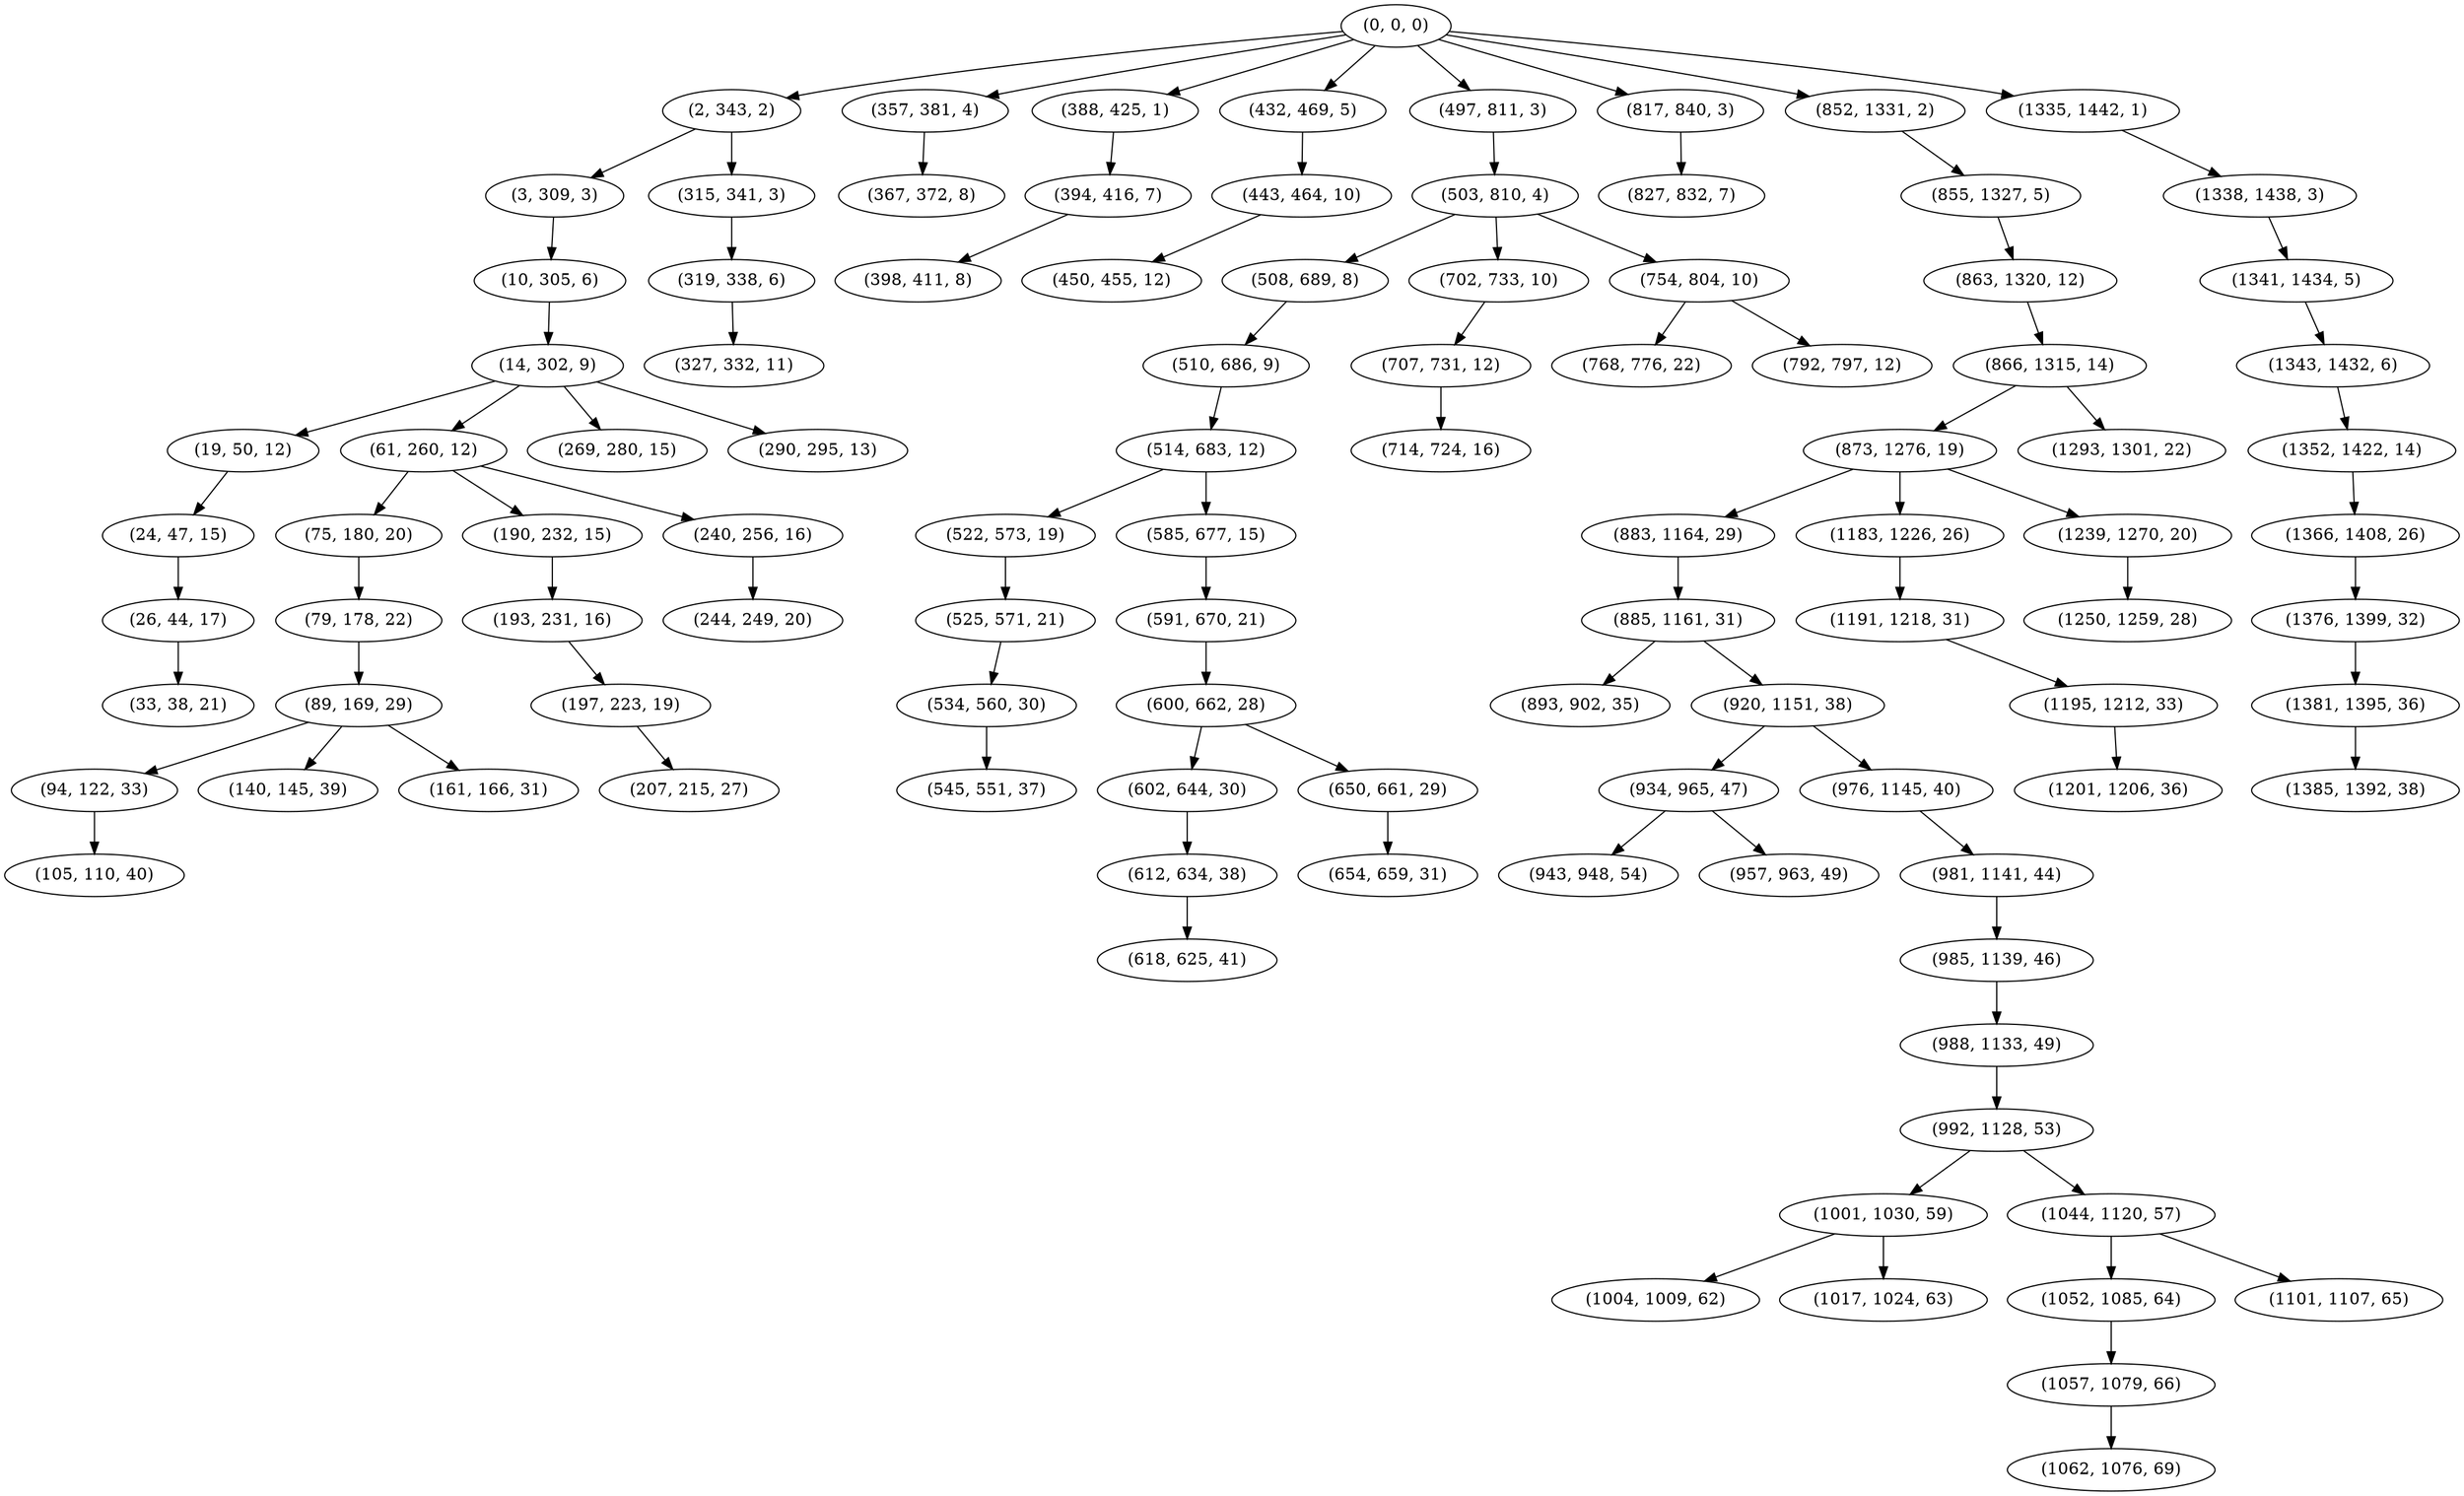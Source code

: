 digraph tree {
    "(0, 0, 0)";
    "(2, 343, 2)";
    "(3, 309, 3)";
    "(10, 305, 6)";
    "(14, 302, 9)";
    "(19, 50, 12)";
    "(24, 47, 15)";
    "(26, 44, 17)";
    "(33, 38, 21)";
    "(61, 260, 12)";
    "(75, 180, 20)";
    "(79, 178, 22)";
    "(89, 169, 29)";
    "(94, 122, 33)";
    "(105, 110, 40)";
    "(140, 145, 39)";
    "(161, 166, 31)";
    "(190, 232, 15)";
    "(193, 231, 16)";
    "(197, 223, 19)";
    "(207, 215, 27)";
    "(240, 256, 16)";
    "(244, 249, 20)";
    "(269, 280, 15)";
    "(290, 295, 13)";
    "(315, 341, 3)";
    "(319, 338, 6)";
    "(327, 332, 11)";
    "(357, 381, 4)";
    "(367, 372, 8)";
    "(388, 425, 1)";
    "(394, 416, 7)";
    "(398, 411, 8)";
    "(432, 469, 5)";
    "(443, 464, 10)";
    "(450, 455, 12)";
    "(497, 811, 3)";
    "(503, 810, 4)";
    "(508, 689, 8)";
    "(510, 686, 9)";
    "(514, 683, 12)";
    "(522, 573, 19)";
    "(525, 571, 21)";
    "(534, 560, 30)";
    "(545, 551, 37)";
    "(585, 677, 15)";
    "(591, 670, 21)";
    "(600, 662, 28)";
    "(602, 644, 30)";
    "(612, 634, 38)";
    "(618, 625, 41)";
    "(650, 661, 29)";
    "(654, 659, 31)";
    "(702, 733, 10)";
    "(707, 731, 12)";
    "(714, 724, 16)";
    "(754, 804, 10)";
    "(768, 776, 22)";
    "(792, 797, 12)";
    "(817, 840, 3)";
    "(827, 832, 7)";
    "(852, 1331, 2)";
    "(855, 1327, 5)";
    "(863, 1320, 12)";
    "(866, 1315, 14)";
    "(873, 1276, 19)";
    "(883, 1164, 29)";
    "(885, 1161, 31)";
    "(893, 902, 35)";
    "(920, 1151, 38)";
    "(934, 965, 47)";
    "(943, 948, 54)";
    "(957, 963, 49)";
    "(976, 1145, 40)";
    "(981, 1141, 44)";
    "(985, 1139, 46)";
    "(988, 1133, 49)";
    "(992, 1128, 53)";
    "(1001, 1030, 59)";
    "(1004, 1009, 62)";
    "(1017, 1024, 63)";
    "(1044, 1120, 57)";
    "(1052, 1085, 64)";
    "(1057, 1079, 66)";
    "(1062, 1076, 69)";
    "(1101, 1107, 65)";
    "(1183, 1226, 26)";
    "(1191, 1218, 31)";
    "(1195, 1212, 33)";
    "(1201, 1206, 36)";
    "(1239, 1270, 20)";
    "(1250, 1259, 28)";
    "(1293, 1301, 22)";
    "(1335, 1442, 1)";
    "(1338, 1438, 3)";
    "(1341, 1434, 5)";
    "(1343, 1432, 6)";
    "(1352, 1422, 14)";
    "(1366, 1408, 26)";
    "(1376, 1399, 32)";
    "(1381, 1395, 36)";
    "(1385, 1392, 38)";
    "(0, 0, 0)" -> "(2, 343, 2)";
    "(0, 0, 0)" -> "(357, 381, 4)";
    "(0, 0, 0)" -> "(388, 425, 1)";
    "(0, 0, 0)" -> "(432, 469, 5)";
    "(0, 0, 0)" -> "(497, 811, 3)";
    "(0, 0, 0)" -> "(817, 840, 3)";
    "(0, 0, 0)" -> "(852, 1331, 2)";
    "(0, 0, 0)" -> "(1335, 1442, 1)";
    "(2, 343, 2)" -> "(3, 309, 3)";
    "(2, 343, 2)" -> "(315, 341, 3)";
    "(3, 309, 3)" -> "(10, 305, 6)";
    "(10, 305, 6)" -> "(14, 302, 9)";
    "(14, 302, 9)" -> "(19, 50, 12)";
    "(14, 302, 9)" -> "(61, 260, 12)";
    "(14, 302, 9)" -> "(269, 280, 15)";
    "(14, 302, 9)" -> "(290, 295, 13)";
    "(19, 50, 12)" -> "(24, 47, 15)";
    "(24, 47, 15)" -> "(26, 44, 17)";
    "(26, 44, 17)" -> "(33, 38, 21)";
    "(61, 260, 12)" -> "(75, 180, 20)";
    "(61, 260, 12)" -> "(190, 232, 15)";
    "(61, 260, 12)" -> "(240, 256, 16)";
    "(75, 180, 20)" -> "(79, 178, 22)";
    "(79, 178, 22)" -> "(89, 169, 29)";
    "(89, 169, 29)" -> "(94, 122, 33)";
    "(89, 169, 29)" -> "(140, 145, 39)";
    "(89, 169, 29)" -> "(161, 166, 31)";
    "(94, 122, 33)" -> "(105, 110, 40)";
    "(190, 232, 15)" -> "(193, 231, 16)";
    "(193, 231, 16)" -> "(197, 223, 19)";
    "(197, 223, 19)" -> "(207, 215, 27)";
    "(240, 256, 16)" -> "(244, 249, 20)";
    "(315, 341, 3)" -> "(319, 338, 6)";
    "(319, 338, 6)" -> "(327, 332, 11)";
    "(357, 381, 4)" -> "(367, 372, 8)";
    "(388, 425, 1)" -> "(394, 416, 7)";
    "(394, 416, 7)" -> "(398, 411, 8)";
    "(432, 469, 5)" -> "(443, 464, 10)";
    "(443, 464, 10)" -> "(450, 455, 12)";
    "(497, 811, 3)" -> "(503, 810, 4)";
    "(503, 810, 4)" -> "(508, 689, 8)";
    "(503, 810, 4)" -> "(702, 733, 10)";
    "(503, 810, 4)" -> "(754, 804, 10)";
    "(508, 689, 8)" -> "(510, 686, 9)";
    "(510, 686, 9)" -> "(514, 683, 12)";
    "(514, 683, 12)" -> "(522, 573, 19)";
    "(514, 683, 12)" -> "(585, 677, 15)";
    "(522, 573, 19)" -> "(525, 571, 21)";
    "(525, 571, 21)" -> "(534, 560, 30)";
    "(534, 560, 30)" -> "(545, 551, 37)";
    "(585, 677, 15)" -> "(591, 670, 21)";
    "(591, 670, 21)" -> "(600, 662, 28)";
    "(600, 662, 28)" -> "(602, 644, 30)";
    "(600, 662, 28)" -> "(650, 661, 29)";
    "(602, 644, 30)" -> "(612, 634, 38)";
    "(612, 634, 38)" -> "(618, 625, 41)";
    "(650, 661, 29)" -> "(654, 659, 31)";
    "(702, 733, 10)" -> "(707, 731, 12)";
    "(707, 731, 12)" -> "(714, 724, 16)";
    "(754, 804, 10)" -> "(768, 776, 22)";
    "(754, 804, 10)" -> "(792, 797, 12)";
    "(817, 840, 3)" -> "(827, 832, 7)";
    "(852, 1331, 2)" -> "(855, 1327, 5)";
    "(855, 1327, 5)" -> "(863, 1320, 12)";
    "(863, 1320, 12)" -> "(866, 1315, 14)";
    "(866, 1315, 14)" -> "(873, 1276, 19)";
    "(866, 1315, 14)" -> "(1293, 1301, 22)";
    "(873, 1276, 19)" -> "(883, 1164, 29)";
    "(873, 1276, 19)" -> "(1183, 1226, 26)";
    "(873, 1276, 19)" -> "(1239, 1270, 20)";
    "(883, 1164, 29)" -> "(885, 1161, 31)";
    "(885, 1161, 31)" -> "(893, 902, 35)";
    "(885, 1161, 31)" -> "(920, 1151, 38)";
    "(920, 1151, 38)" -> "(934, 965, 47)";
    "(920, 1151, 38)" -> "(976, 1145, 40)";
    "(934, 965, 47)" -> "(943, 948, 54)";
    "(934, 965, 47)" -> "(957, 963, 49)";
    "(976, 1145, 40)" -> "(981, 1141, 44)";
    "(981, 1141, 44)" -> "(985, 1139, 46)";
    "(985, 1139, 46)" -> "(988, 1133, 49)";
    "(988, 1133, 49)" -> "(992, 1128, 53)";
    "(992, 1128, 53)" -> "(1001, 1030, 59)";
    "(992, 1128, 53)" -> "(1044, 1120, 57)";
    "(1001, 1030, 59)" -> "(1004, 1009, 62)";
    "(1001, 1030, 59)" -> "(1017, 1024, 63)";
    "(1044, 1120, 57)" -> "(1052, 1085, 64)";
    "(1044, 1120, 57)" -> "(1101, 1107, 65)";
    "(1052, 1085, 64)" -> "(1057, 1079, 66)";
    "(1057, 1079, 66)" -> "(1062, 1076, 69)";
    "(1183, 1226, 26)" -> "(1191, 1218, 31)";
    "(1191, 1218, 31)" -> "(1195, 1212, 33)";
    "(1195, 1212, 33)" -> "(1201, 1206, 36)";
    "(1239, 1270, 20)" -> "(1250, 1259, 28)";
    "(1335, 1442, 1)" -> "(1338, 1438, 3)";
    "(1338, 1438, 3)" -> "(1341, 1434, 5)";
    "(1341, 1434, 5)" -> "(1343, 1432, 6)";
    "(1343, 1432, 6)" -> "(1352, 1422, 14)";
    "(1352, 1422, 14)" -> "(1366, 1408, 26)";
    "(1366, 1408, 26)" -> "(1376, 1399, 32)";
    "(1376, 1399, 32)" -> "(1381, 1395, 36)";
    "(1381, 1395, 36)" -> "(1385, 1392, 38)";
}
